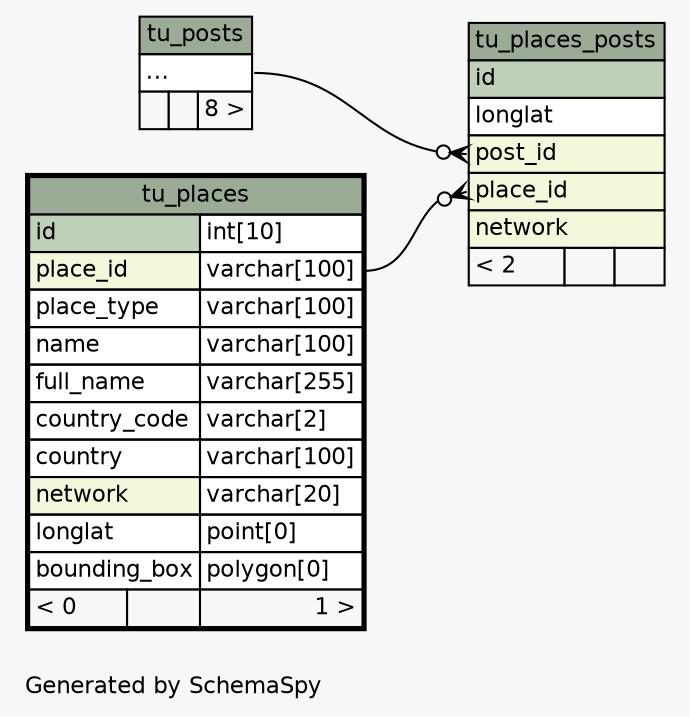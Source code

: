 // dot 2.26.3 on Linux 3.0.0-1-amd64
// SchemaSpy rev 590
digraph "twoDegreesRelationshipsDiagram" {
  graph [
    rankdir="RL"
    bgcolor="#f7f7f7"
    label="\nGenerated by SchemaSpy"
    labeljust="l"
    nodesep="0.18"
    ranksep="0.46"
    fontname="Helvetica"
    fontsize="11"
  ];
  node [
    fontname="Helvetica"
    fontsize="11"
    shape="plaintext"
  ];
  edge [
    arrowsize="0.8"
  ];
  "tu_places_posts":"place_id":w -> "tu_places":"place_id.type":e [arrowhead=none dir=back arrowtail=crowodot];
  "tu_places_posts":"post_id":w -> "tu_posts":"elipses":e [arrowhead=none dir=back arrowtail=crowodot];
  "tu_places" [
    label=<
    <TABLE BORDER="2" CELLBORDER="1" CELLSPACING="0" BGCOLOR="#ffffff">
      <TR><TD COLSPAN="3" BGCOLOR="#9bab96" ALIGN="CENTER">tu_places</TD></TR>
      <TR><TD PORT="id" COLSPAN="2" BGCOLOR="#bed1b8" ALIGN="LEFT">id</TD><TD PORT="id.type" ALIGN="LEFT">int[10]</TD></TR>
      <TR><TD PORT="place_id" COLSPAN="2" BGCOLOR="#f4f7da" ALIGN="LEFT">place_id</TD><TD PORT="place_id.type" ALIGN="LEFT">varchar[100]</TD></TR>
      <TR><TD PORT="place_type" COLSPAN="2" ALIGN="LEFT">place_type</TD><TD PORT="place_type.type" ALIGN="LEFT">varchar[100]</TD></TR>
      <TR><TD PORT="name" COLSPAN="2" ALIGN="LEFT">name</TD><TD PORT="name.type" ALIGN="LEFT">varchar[100]</TD></TR>
      <TR><TD PORT="full_name" COLSPAN="2" ALIGN="LEFT">full_name</TD><TD PORT="full_name.type" ALIGN="LEFT">varchar[255]</TD></TR>
      <TR><TD PORT="country_code" COLSPAN="2" ALIGN="LEFT">country_code</TD><TD PORT="country_code.type" ALIGN="LEFT">varchar[2]</TD></TR>
      <TR><TD PORT="country" COLSPAN="2" ALIGN="LEFT">country</TD><TD PORT="country.type" ALIGN="LEFT">varchar[100]</TD></TR>
      <TR><TD PORT="network" COLSPAN="2" BGCOLOR="#f4f7da" ALIGN="LEFT">network</TD><TD PORT="network.type" ALIGN="LEFT">varchar[20]</TD></TR>
      <TR><TD PORT="longlat" COLSPAN="2" ALIGN="LEFT">longlat</TD><TD PORT="longlat.type" ALIGN="LEFT">point[0]</TD></TR>
      <TR><TD PORT="bounding_box" COLSPAN="2" ALIGN="LEFT">bounding_box</TD><TD PORT="bounding_box.type" ALIGN="LEFT">polygon[0]</TD></TR>
      <TR><TD ALIGN="LEFT" BGCOLOR="#f7f7f7">&lt; 0</TD><TD ALIGN="RIGHT" BGCOLOR="#f7f7f7">  </TD><TD ALIGN="RIGHT" BGCOLOR="#f7f7f7">1 &gt;</TD></TR>
    </TABLE>>
    URL="tu_places.html"
    tooltip="tu_places"
  ];
  "tu_places_posts" [
    label=<
    <TABLE BORDER="0" CELLBORDER="1" CELLSPACING="0" BGCOLOR="#ffffff">
      <TR><TD COLSPAN="3" BGCOLOR="#9bab96" ALIGN="CENTER">tu_places_posts</TD></TR>
      <TR><TD PORT="id" COLSPAN="3" BGCOLOR="#bed1b8" ALIGN="LEFT">id</TD></TR>
      <TR><TD PORT="longlat" COLSPAN="3" ALIGN="LEFT">longlat</TD></TR>
      <TR><TD PORT="post_id" COLSPAN="3" BGCOLOR="#f4f7da" ALIGN="LEFT">post_id</TD></TR>
      <TR><TD PORT="place_id" COLSPAN="3" BGCOLOR="#f4f7da" ALIGN="LEFT">place_id</TD></TR>
      <TR><TD PORT="network" COLSPAN="3" BGCOLOR="#f4f7da" ALIGN="LEFT">network</TD></TR>
      <TR><TD ALIGN="LEFT" BGCOLOR="#f7f7f7">&lt; 2</TD><TD ALIGN="RIGHT" BGCOLOR="#f7f7f7">  </TD><TD ALIGN="RIGHT" BGCOLOR="#f7f7f7">  </TD></TR>
    </TABLE>>
    URL="tu_places_posts.html"
    tooltip="tu_places_posts"
  ];
  "tu_posts" [
    label=<
    <TABLE BORDER="0" CELLBORDER="1" CELLSPACING="0" BGCOLOR="#ffffff">
      <TR><TD COLSPAN="3" BGCOLOR="#9bab96" ALIGN="CENTER">tu_posts</TD></TR>
      <TR><TD PORT="elipses" COLSPAN="3" ALIGN="LEFT">...</TD></TR>
      <TR><TD ALIGN="LEFT" BGCOLOR="#f7f7f7">  </TD><TD ALIGN="RIGHT" BGCOLOR="#f7f7f7">  </TD><TD ALIGN="RIGHT" BGCOLOR="#f7f7f7">8 &gt;</TD></TR>
    </TABLE>>
    URL="tu_posts.html"
    tooltip="tu_posts"
  ];
}
